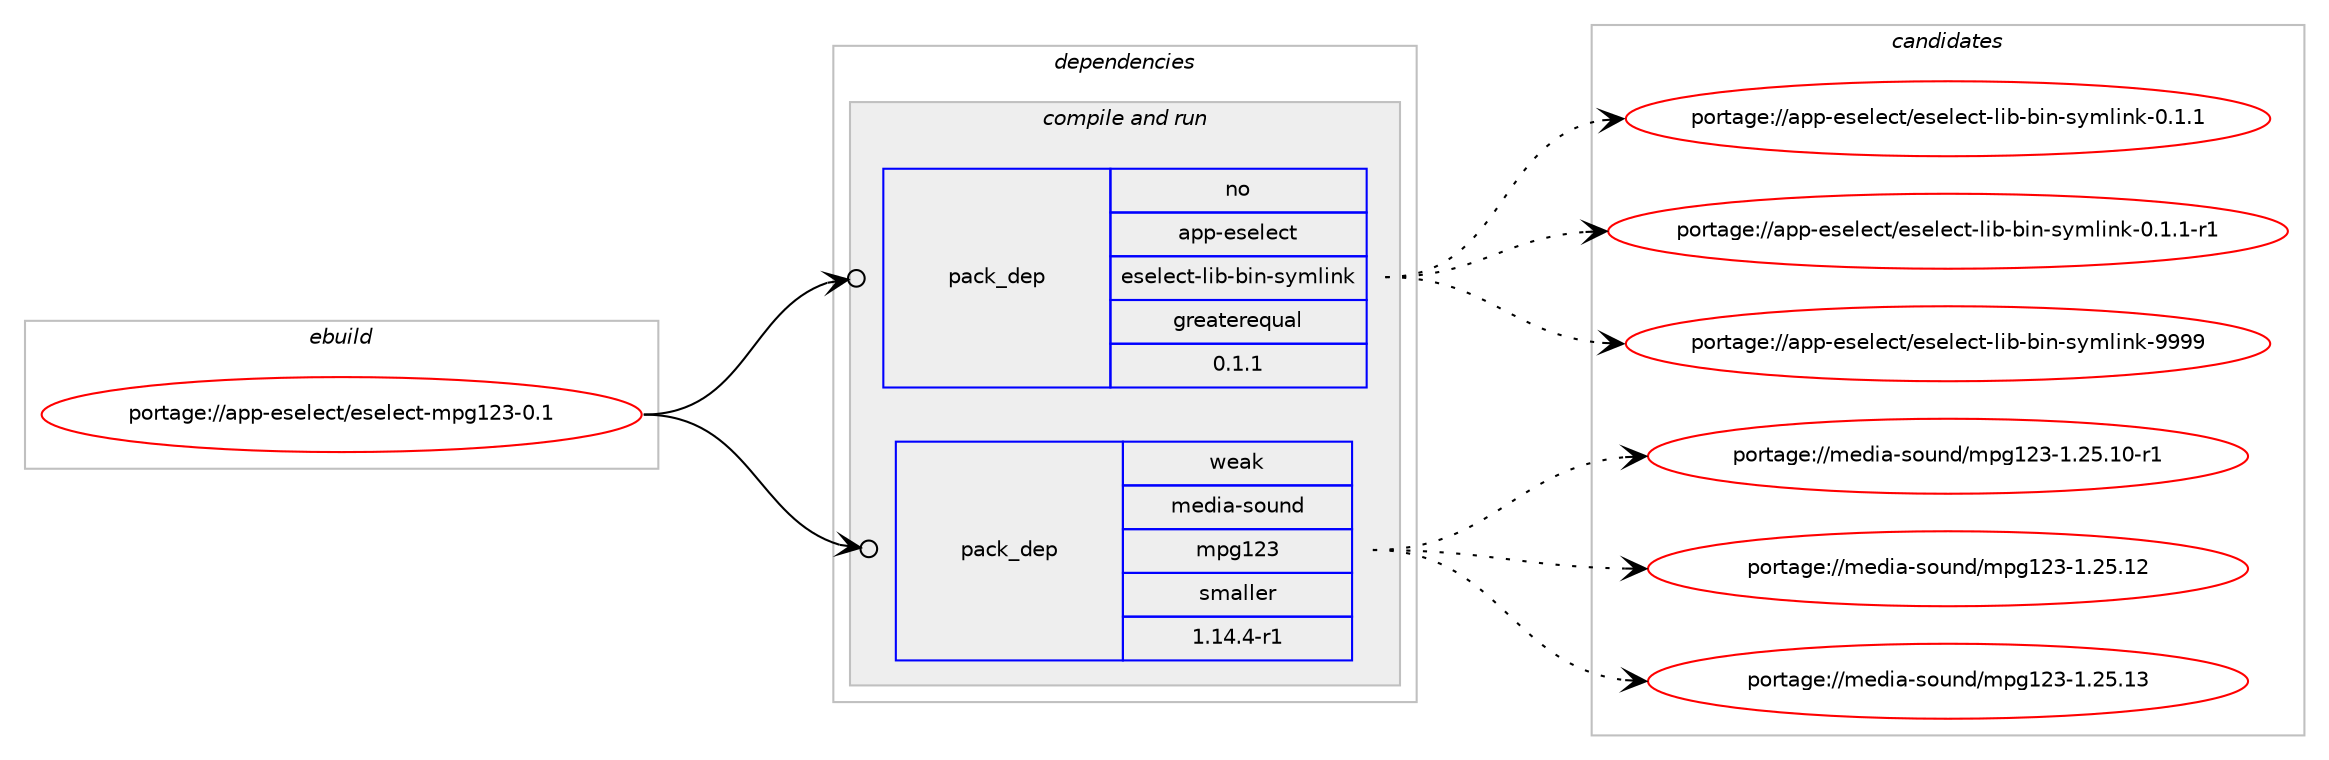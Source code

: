 digraph prolog {

# *************
# Graph options
# *************

newrank=true;
concentrate=true;
compound=true;
graph [rankdir=LR,fontname=Helvetica,fontsize=10,ranksep=1.5];#, ranksep=2.5, nodesep=0.2];
edge  [arrowhead=vee];
node  [fontname=Helvetica,fontsize=10];

# **********
# The ebuild
# **********

subgraph cluster_leftcol {
color=gray;
rank=same;
label=<<i>ebuild</i>>;
id [label="portage://app-eselect/eselect-mpg123-0.1", color=red, width=4, href="../app-eselect/eselect-mpg123-0.1.svg"];
}

# ****************
# The dependencies
# ****************

subgraph cluster_midcol {
color=gray;
label=<<i>dependencies</i>>;
subgraph cluster_compile {
fillcolor="#eeeeee";
style=filled;
label=<<i>compile</i>>;
}
subgraph cluster_compileandrun {
fillcolor="#eeeeee";
style=filled;
label=<<i>compile and run</i>>;
subgraph pack21062 {
dependency28984 [label=<<TABLE BORDER="0" CELLBORDER="1" CELLSPACING="0" CELLPADDING="4" WIDTH="220"><TR><TD ROWSPAN="6" CELLPADDING="30">pack_dep</TD></TR><TR><TD WIDTH="110">no</TD></TR><TR><TD>app-eselect</TD></TR><TR><TD>eselect-lib-bin-symlink</TD></TR><TR><TD>greaterequal</TD></TR><TR><TD>0.1.1</TD></TR></TABLE>>, shape=none, color=blue];
}
id:e -> dependency28984:w [weight=20,style="solid",arrowhead="odotvee"];
subgraph pack21063 {
dependency28985 [label=<<TABLE BORDER="0" CELLBORDER="1" CELLSPACING="0" CELLPADDING="4" WIDTH="220"><TR><TD ROWSPAN="6" CELLPADDING="30">pack_dep</TD></TR><TR><TD WIDTH="110">weak</TD></TR><TR><TD>media-sound</TD></TR><TR><TD>mpg123</TD></TR><TR><TD>smaller</TD></TR><TR><TD>1.14.4-r1</TD></TR></TABLE>>, shape=none, color=blue];
}
id:e -> dependency28985:w [weight=20,style="solid",arrowhead="odotvee"];
}
subgraph cluster_run {
fillcolor="#eeeeee";
style=filled;
label=<<i>run</i>>;
}
}

# **************
# The candidates
# **************

subgraph cluster_choices {
rank=same;
color=gray;
label=<<i>candidates</i>>;

subgraph choice21062 {
color=black;
nodesep=1;
choiceportage97112112451011151011081019911647101115101108101991164510810598459810511045115121109108105110107454846494649 [label="portage://app-eselect/eselect-lib-bin-symlink-0.1.1", color=red, width=4,href="../app-eselect/eselect-lib-bin-symlink-0.1.1.svg"];
choiceportage971121124510111510110810199116471011151011081019911645108105984598105110451151211091081051101074548464946494511449 [label="portage://app-eselect/eselect-lib-bin-symlink-0.1.1-r1", color=red, width=4,href="../app-eselect/eselect-lib-bin-symlink-0.1.1-r1.svg"];
choiceportage971121124510111510110810199116471011151011081019911645108105984598105110451151211091081051101074557575757 [label="portage://app-eselect/eselect-lib-bin-symlink-9999", color=red, width=4,href="../app-eselect/eselect-lib-bin-symlink-9999.svg"];
dependency28984:e -> choiceportage97112112451011151011081019911647101115101108101991164510810598459810511045115121109108105110107454846494649:w [style=dotted,weight="100"];
dependency28984:e -> choiceportage971121124510111510110810199116471011151011081019911645108105984598105110451151211091081051101074548464946494511449:w [style=dotted,weight="100"];
dependency28984:e -> choiceportage971121124510111510110810199116471011151011081019911645108105984598105110451151211091081051101074557575757:w [style=dotted,weight="100"];
}
subgraph choice21063 {
color=black;
nodesep=1;
choiceportage10910110010597451151111171101004710911210349505145494650534649484511449 [label="portage://media-sound/mpg123-1.25.10-r1", color=red, width=4,href="../media-sound/mpg123-1.25.10-r1.svg"];
choiceportage1091011001059745115111117110100471091121034950514549465053464950 [label="portage://media-sound/mpg123-1.25.12", color=red, width=4,href="../media-sound/mpg123-1.25.12.svg"];
choiceportage1091011001059745115111117110100471091121034950514549465053464951 [label="portage://media-sound/mpg123-1.25.13", color=red, width=4,href="../media-sound/mpg123-1.25.13.svg"];
dependency28985:e -> choiceportage10910110010597451151111171101004710911210349505145494650534649484511449:w [style=dotted,weight="100"];
dependency28985:e -> choiceportage1091011001059745115111117110100471091121034950514549465053464950:w [style=dotted,weight="100"];
dependency28985:e -> choiceportage1091011001059745115111117110100471091121034950514549465053464951:w [style=dotted,weight="100"];
}
}

}
